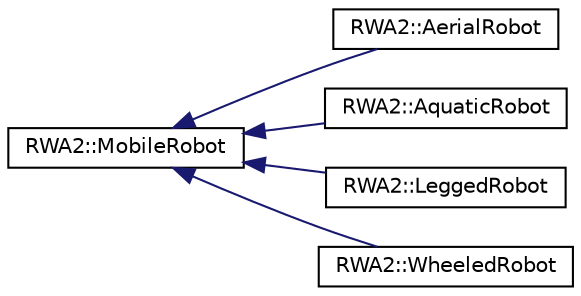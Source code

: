 digraph "Graphical Class Hierarchy"
{
 // LATEX_PDF_SIZE
  edge [fontname="Helvetica",fontsize="10",labelfontname="Helvetica",labelfontsize="10"];
  node [fontname="Helvetica",fontsize="10",shape=record];
  rankdir="LR";
  Node0 [label="RWA2::MobileRobot",height=0.2,width=0.4,color="black", fillcolor="white", style="filled",URL="$class_r_w_a2_1_1_mobile_robot.html",tooltip="Class for the mobile robot."];
  Node0 -> Node1 [dir="back",color="midnightblue",fontsize="10",style="solid",fontname="Helvetica"];
  Node1 [label="RWA2::AerialRobot",height=0.2,width=0.4,color="black", fillcolor="white", style="filled",URL="$class_r_w_a2_1_1_aerial_robot.html",tooltip=" "];
  Node0 -> Node2 [dir="back",color="midnightblue",fontsize="10",style="solid",fontname="Helvetica"];
  Node2 [label="RWA2::AquaticRobot",height=0.2,width=0.4,color="black", fillcolor="white", style="filled",URL="$class_r_w_a2_1_1_aquatic_robot.html",tooltip="Class for the aquatic robot."];
  Node0 -> Node3 [dir="back",color="midnightblue",fontsize="10",style="solid",fontname="Helvetica"];
  Node3 [label="RWA2::LeggedRobot",height=0.2,width=0.4,color="black", fillcolor="white", style="filled",URL="$class_r_w_a2_1_1_legged_robot.html",tooltip="The LeggedRobot class represents a legged robot that can move, rotate, jump, and kick."];
  Node0 -> Node4 [dir="back",color="midnightblue",fontsize="10",style="solid",fontname="Helvetica"];
  Node4 [label="RWA2::WheeledRobot",height=0.2,width=0.4,color="black", fillcolor="white", style="filled",URL="$class_r_w_a2_1_1_wheeled_robot.html",tooltip="A class representing a wheeled robot that inherits from MobileRobot."];
}
